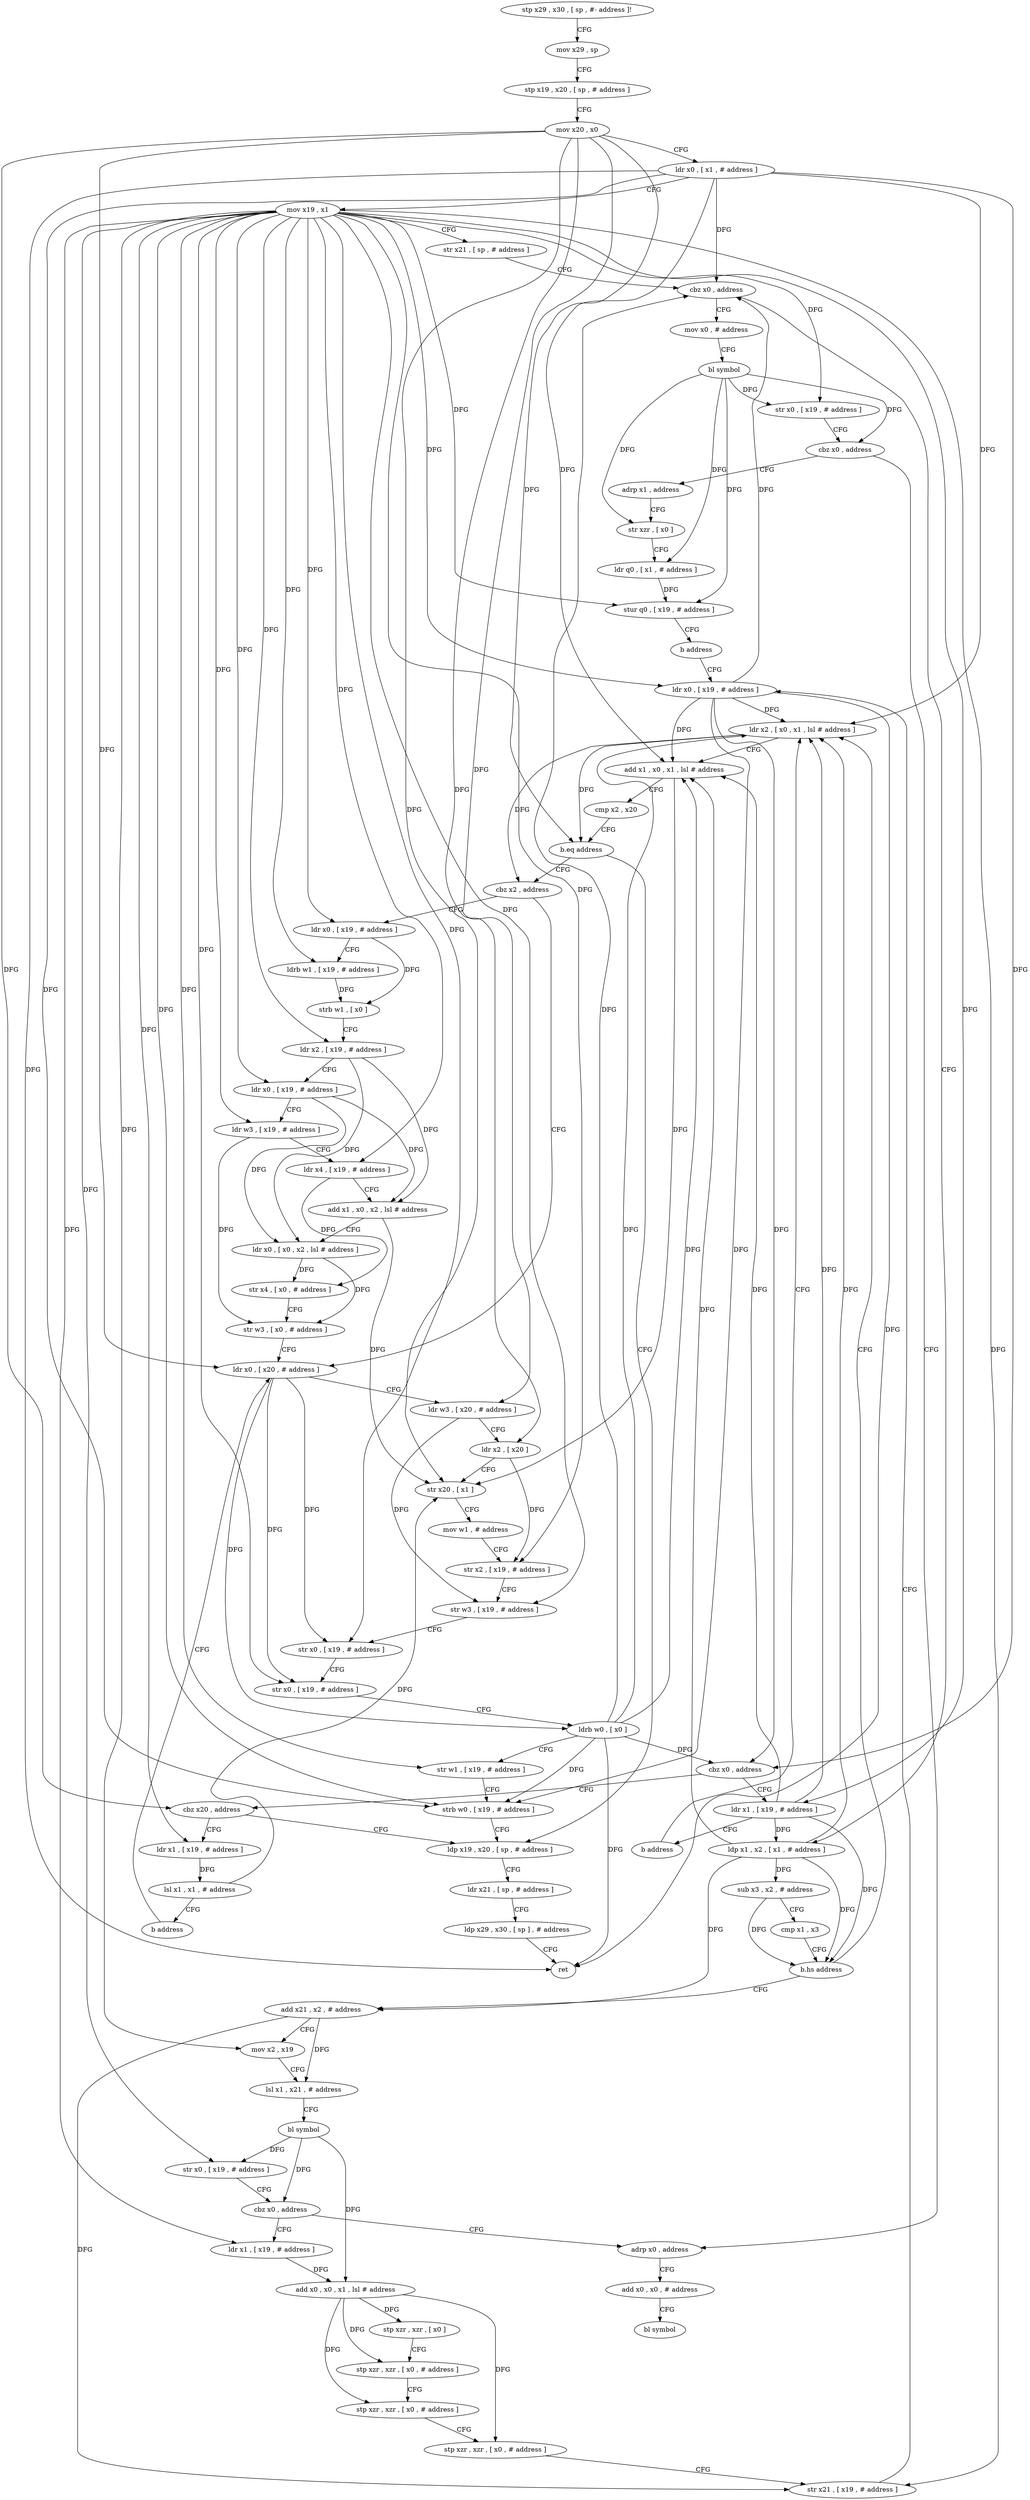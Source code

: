 digraph "func" {
"129928" [label = "stp x29 , x30 , [ sp , #- address ]!" ]
"129932" [label = "mov x29 , sp" ]
"129936" [label = "stp x19 , x20 , [ sp , # address ]" ]
"129940" [label = "mov x20 , x0" ]
"129944" [label = "ldr x0 , [ x1 , # address ]" ]
"129948" [label = "mov x19 , x1" ]
"129952" [label = "str x21 , [ sp , # address ]" ]
"129956" [label = "cbz x0 , address" ]
"130192" [label = "mov x0 , # address" ]
"129960" [label = "ldp x1 , x2 , [ x1 , # address ]" ]
"130196" [label = "bl symbol" ]
"130200" [label = "str x0 , [ x19 , # address ]" ]
"130204" [label = "cbz x0 , address" ]
"130228" [label = "adrp x0 , address" ]
"130208" [label = "adrp x1 , address" ]
"129964" [label = "sub x3 , x2 , # address" ]
"129968" [label = "cmp x1 , x3" ]
"129972" [label = "b.hs address" ]
"130104" [label = "add x21 , x2 , # address" ]
"129976" [label = "ldr x2 , [ x0 , x1 , lsl # address ]" ]
"130232" [label = "add x0 , x0 , # address" ]
"130236" [label = "bl symbol" ]
"130212" [label = "str xzr , [ x0 ]" ]
"130216" [label = "ldr q0 , [ x1 , # address ]" ]
"130220" [label = "stur q0 , [ x19 , # address ]" ]
"130224" [label = "b address" ]
"130156" [label = "ldr x0 , [ x19 , # address ]" ]
"130108" [label = "mov x2 , x19" ]
"130112" [label = "lsl x1 , x21 , # address" ]
"130116" [label = "bl symbol" ]
"130120" [label = "str x0 , [ x19 , # address ]" ]
"130124" [label = "cbz x0 , address" ]
"130128" [label = "ldr x1 , [ x19 , # address ]" ]
"129980" [label = "add x1 , x0 , x1 , lsl # address" ]
"129984" [label = "cmp x2 , x20" ]
"129988" [label = "b.eq address" ]
"130088" [label = "ldp x19 , x20 , [ sp , # address ]" ]
"129992" [label = "cbz x2 , address" ]
"130160" [label = "cbz x0 , address" ]
"130176" [label = "cbz x20 , address" ]
"130164" [label = "ldr x1 , [ x19 , # address ]" ]
"130132" [label = "add x0 , x0 , x1 , lsl # address" ]
"130136" [label = "stp xzr , xzr , [ x0 ]" ]
"130140" [label = "stp xzr , xzr , [ x0 , # address ]" ]
"130144" [label = "stp xzr , xzr , [ x0 , # address ]" ]
"130148" [label = "stp xzr , xzr , [ x0 , # address ]" ]
"130152" [label = "str x21 , [ x19 , # address ]" ]
"130092" [label = "ldr x21 , [ sp , # address ]" ]
"130096" [label = "ldp x29 , x30 , [ sp ] , # address" ]
"130100" [label = "ret" ]
"130040" [label = "ldr x0 , [ x20 , # address ]" ]
"129996" [label = "ldr x0 , [ x19 , # address ]" ]
"130180" [label = "ldr x1 , [ x19 , # address ]" ]
"130168" [label = "b address" ]
"130044" [label = "ldr w3 , [ x20 , # address ]" ]
"130048" [label = "ldr x2 , [ x20 ]" ]
"130052" [label = "str x20 , [ x1 ]" ]
"130056" [label = "mov w1 , # address" ]
"130060" [label = "str x2 , [ x19 , # address ]" ]
"130064" [label = "str w3 , [ x19 , # address ]" ]
"130068" [label = "str x0 , [ x19 , # address ]" ]
"130072" [label = "str x0 , [ x19 , # address ]" ]
"130076" [label = "ldrb w0 , [ x0 ]" ]
"130080" [label = "str w1 , [ x19 , # address ]" ]
"130084" [label = "strb w0 , [ x19 , # address ]" ]
"130000" [label = "ldrb w1 , [ x19 , # address ]" ]
"130004" [label = "strb w1 , [ x0 ]" ]
"130008" [label = "ldr x2 , [ x19 , # address ]" ]
"130012" [label = "ldr x0 , [ x19 , # address ]" ]
"130016" [label = "ldr w3 , [ x19 , # address ]" ]
"130020" [label = "ldr x4 , [ x19 , # address ]" ]
"130024" [label = "add x1 , x0 , x2 , lsl # address" ]
"130028" [label = "ldr x0 , [ x0 , x2 , lsl # address ]" ]
"130032" [label = "str x4 , [ x0 , # address ]" ]
"130036" [label = "str w3 , [ x0 , # address ]" ]
"130184" [label = "lsl x1 , x1 , # address" ]
"130188" [label = "b address" ]
"129928" -> "129932" [ label = "CFG" ]
"129932" -> "129936" [ label = "CFG" ]
"129936" -> "129940" [ label = "CFG" ]
"129940" -> "129944" [ label = "CFG" ]
"129940" -> "129988" [ label = "DFG" ]
"129940" -> "130176" [ label = "DFG" ]
"129940" -> "130040" [ label = "DFG" ]
"129940" -> "130044" [ label = "DFG" ]
"129940" -> "130048" [ label = "DFG" ]
"129940" -> "130052" [ label = "DFG" ]
"129944" -> "129948" [ label = "CFG" ]
"129944" -> "129956" [ label = "DFG" ]
"129944" -> "129976" [ label = "DFG" ]
"129944" -> "129980" [ label = "DFG" ]
"129944" -> "130160" [ label = "DFG" ]
"129944" -> "130100" [ label = "DFG" ]
"129944" -> "130084" [ label = "DFG" ]
"129948" -> "129952" [ label = "CFG" ]
"129948" -> "130200" [ label = "DFG" ]
"129948" -> "130220" [ label = "DFG" ]
"129948" -> "130108" [ label = "DFG" ]
"129948" -> "130120" [ label = "DFG" ]
"129948" -> "130156" [ label = "DFG" ]
"129948" -> "130128" [ label = "DFG" ]
"129948" -> "130152" [ label = "DFG" ]
"129948" -> "130164" [ label = "DFG" ]
"129948" -> "130060" [ label = "DFG" ]
"129948" -> "130064" [ label = "DFG" ]
"129948" -> "130068" [ label = "DFG" ]
"129948" -> "130072" [ label = "DFG" ]
"129948" -> "130080" [ label = "DFG" ]
"129948" -> "130084" [ label = "DFG" ]
"129948" -> "129996" [ label = "DFG" ]
"129948" -> "130000" [ label = "DFG" ]
"129948" -> "130008" [ label = "DFG" ]
"129948" -> "130012" [ label = "DFG" ]
"129948" -> "130016" [ label = "DFG" ]
"129948" -> "130020" [ label = "DFG" ]
"129948" -> "130180" [ label = "DFG" ]
"129952" -> "129956" [ label = "CFG" ]
"129956" -> "130192" [ label = "CFG" ]
"129956" -> "129960" [ label = "CFG" ]
"130192" -> "130196" [ label = "CFG" ]
"129960" -> "129964" [ label = "DFG" ]
"129960" -> "129972" [ label = "DFG" ]
"129960" -> "129976" [ label = "DFG" ]
"129960" -> "129980" [ label = "DFG" ]
"129960" -> "130104" [ label = "DFG" ]
"130196" -> "130200" [ label = "DFG" ]
"130196" -> "130204" [ label = "DFG" ]
"130196" -> "130212" [ label = "DFG" ]
"130196" -> "130216" [ label = "DFG" ]
"130196" -> "130220" [ label = "DFG" ]
"130200" -> "130204" [ label = "CFG" ]
"130204" -> "130228" [ label = "CFG" ]
"130204" -> "130208" [ label = "CFG" ]
"130228" -> "130232" [ label = "CFG" ]
"130208" -> "130212" [ label = "CFG" ]
"129964" -> "129968" [ label = "CFG" ]
"129964" -> "129972" [ label = "DFG" ]
"129968" -> "129972" [ label = "CFG" ]
"129972" -> "130104" [ label = "CFG" ]
"129972" -> "129976" [ label = "CFG" ]
"130104" -> "130108" [ label = "CFG" ]
"130104" -> "130112" [ label = "DFG" ]
"130104" -> "130152" [ label = "DFG" ]
"129976" -> "129980" [ label = "CFG" ]
"129976" -> "129988" [ label = "DFG" ]
"129976" -> "129992" [ label = "DFG" ]
"130232" -> "130236" [ label = "CFG" ]
"130212" -> "130216" [ label = "CFG" ]
"130216" -> "130220" [ label = "DFG" ]
"130220" -> "130224" [ label = "CFG" ]
"130224" -> "130156" [ label = "CFG" ]
"130156" -> "130160" [ label = "DFG" ]
"130156" -> "129956" [ label = "DFG" ]
"130156" -> "129976" [ label = "DFG" ]
"130156" -> "129980" [ label = "DFG" ]
"130156" -> "130100" [ label = "DFG" ]
"130156" -> "130084" [ label = "DFG" ]
"130108" -> "130112" [ label = "CFG" ]
"130112" -> "130116" [ label = "CFG" ]
"130116" -> "130120" [ label = "DFG" ]
"130116" -> "130124" [ label = "DFG" ]
"130116" -> "130132" [ label = "DFG" ]
"130120" -> "130124" [ label = "CFG" ]
"130124" -> "130228" [ label = "CFG" ]
"130124" -> "130128" [ label = "CFG" ]
"130128" -> "130132" [ label = "DFG" ]
"129980" -> "129984" [ label = "CFG" ]
"129980" -> "130052" [ label = "DFG" ]
"129984" -> "129988" [ label = "CFG" ]
"129988" -> "130088" [ label = "CFG" ]
"129988" -> "129992" [ label = "CFG" ]
"130088" -> "130092" [ label = "CFG" ]
"129992" -> "130040" [ label = "CFG" ]
"129992" -> "129996" [ label = "CFG" ]
"130160" -> "130176" [ label = "CFG" ]
"130160" -> "130164" [ label = "CFG" ]
"130176" -> "130088" [ label = "CFG" ]
"130176" -> "130180" [ label = "CFG" ]
"130164" -> "130168" [ label = "CFG" ]
"130164" -> "129960" [ label = "DFG" ]
"130164" -> "129976" [ label = "DFG" ]
"130164" -> "129980" [ label = "DFG" ]
"130164" -> "129972" [ label = "DFG" ]
"130132" -> "130136" [ label = "DFG" ]
"130132" -> "130140" [ label = "DFG" ]
"130132" -> "130144" [ label = "DFG" ]
"130132" -> "130148" [ label = "DFG" ]
"130136" -> "130140" [ label = "CFG" ]
"130140" -> "130144" [ label = "CFG" ]
"130144" -> "130148" [ label = "CFG" ]
"130148" -> "130152" [ label = "CFG" ]
"130152" -> "130156" [ label = "CFG" ]
"130092" -> "130096" [ label = "CFG" ]
"130096" -> "130100" [ label = "CFG" ]
"130040" -> "130044" [ label = "CFG" ]
"130040" -> "130068" [ label = "DFG" ]
"130040" -> "130072" [ label = "DFG" ]
"130040" -> "130076" [ label = "DFG" ]
"129996" -> "130000" [ label = "CFG" ]
"129996" -> "130004" [ label = "DFG" ]
"130180" -> "130184" [ label = "DFG" ]
"130168" -> "129976" [ label = "CFG" ]
"130044" -> "130048" [ label = "CFG" ]
"130044" -> "130064" [ label = "DFG" ]
"130048" -> "130052" [ label = "CFG" ]
"130048" -> "130060" [ label = "DFG" ]
"130052" -> "130056" [ label = "CFG" ]
"130056" -> "130060" [ label = "CFG" ]
"130060" -> "130064" [ label = "CFG" ]
"130064" -> "130068" [ label = "CFG" ]
"130068" -> "130072" [ label = "CFG" ]
"130072" -> "130076" [ label = "CFG" ]
"130076" -> "130080" [ label = "CFG" ]
"130076" -> "129956" [ label = "DFG" ]
"130076" -> "130160" [ label = "DFG" ]
"130076" -> "129976" [ label = "DFG" ]
"130076" -> "129980" [ label = "DFG" ]
"130076" -> "130100" [ label = "DFG" ]
"130076" -> "130084" [ label = "DFG" ]
"130080" -> "130084" [ label = "CFG" ]
"130084" -> "130088" [ label = "CFG" ]
"130000" -> "130004" [ label = "DFG" ]
"130004" -> "130008" [ label = "CFG" ]
"130008" -> "130012" [ label = "CFG" ]
"130008" -> "130024" [ label = "DFG" ]
"130008" -> "130028" [ label = "DFG" ]
"130012" -> "130016" [ label = "CFG" ]
"130012" -> "130024" [ label = "DFG" ]
"130012" -> "130028" [ label = "DFG" ]
"130016" -> "130020" [ label = "CFG" ]
"130016" -> "130036" [ label = "DFG" ]
"130020" -> "130024" [ label = "CFG" ]
"130020" -> "130032" [ label = "DFG" ]
"130024" -> "130028" [ label = "CFG" ]
"130024" -> "130052" [ label = "DFG" ]
"130028" -> "130032" [ label = "DFG" ]
"130028" -> "130036" [ label = "DFG" ]
"130032" -> "130036" [ label = "CFG" ]
"130036" -> "130040" [ label = "CFG" ]
"130184" -> "130188" [ label = "CFG" ]
"130184" -> "130052" [ label = "DFG" ]
"130188" -> "130040" [ label = "CFG" ]
}
